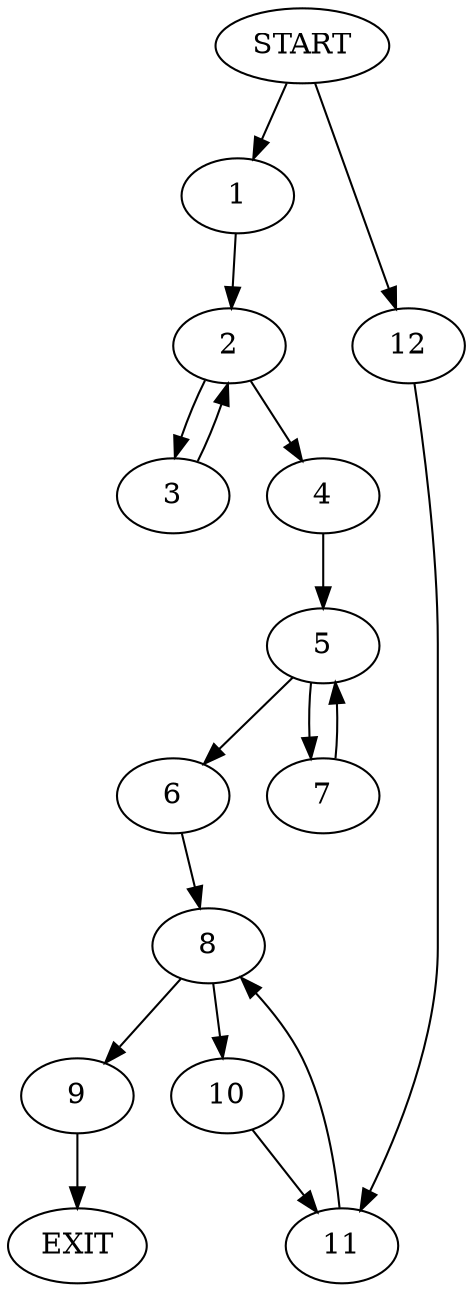 digraph {
0 [label="START"]
13 [label="EXIT"]
0 -> 1
1 -> 2
2 -> 3
2 -> 4
3 -> 2
4 -> 5
5 -> 6
5 -> 7
7 -> 5
6 -> 8
8 -> 9
8 -> 10
10 -> 11
9 -> 13
11 -> 8
0 -> 12
12 -> 11
}
